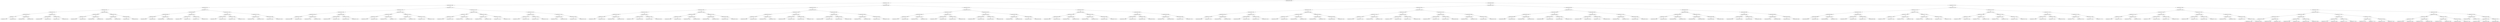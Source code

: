 digraph G{
682848207 [label="Node{data=[3583, 3583]}"]
682848207 -> 1704204365
1704204365 [label="Node{data=[2161, 2161]}"]
1704204365 -> 67198076
67198076 [label="Node{data=[1995, 1995]}"]
67198076 -> 1088757566
1088757566 [label="Node{data=[861, 861]}"]
1088757566 -> 1931206138
1931206138 [label="Node{data=[845, 845]}"]
1931206138 -> 906552740
906552740 [label="Node{data=[837, 837]}"]
906552740 -> 954510757
954510757 [label="Node{data=[833, 833]}"]
954510757 -> 1343244648
1343244648 [label="Node{data=[777, 777]}"]
1343244648 -> 2110372509
2110372509 [label="Node{data=[764, 764]}"]
1343244648 -> 203248965
203248965 [label="Node{data=[832, 832]}"]
954510757 -> 285821158
285821158 [label="Node{data=[835, 835]}"]
285821158 -> 1132468390
1132468390 [label="Node{data=[834, 834]}"]
285821158 -> 1940737817
1940737817 [label="Node{data=[836, 836]}"]
906552740 -> 360487764
360487764 [label="Node{data=[841, 841]}"]
360487764 -> 1315553125
1315553125 [label="Node{data=[839, 839]}"]
1315553125 -> 233818918
233818918 [label="Node{data=[838, 838]}"]
1315553125 -> 346265605
346265605 [label="Node{data=[840, 840]}"]
360487764 -> 1702107134
1702107134 [label="Node{data=[843, 843]}"]
1702107134 -> 1717898914
1717898914 [label="Node{data=[842, 842]}"]
1702107134 -> 362827699
362827699 [label="Node{data=[844, 844]}"]
1931206138 -> 491495090
491495090 [label="Node{data=[853, 853]}"]
491495090 -> 1489346818
1489346818 [label="Node{data=[849, 849]}"]
1489346818 -> 379303078
379303078 [label="Node{data=[847, 847]}"]
379303078 -> 22129681
22129681 [label="Node{data=[846, 846]}"]
379303078 -> 1076759687
1076759687 [label="Node{data=[848, 848]}"]
1489346818 -> 890665009
890665009 [label="Node{data=[851, 851]}"]
890665009 -> 2120471729
2120471729 [label="Node{data=[850, 850]}"]
890665009 -> 1918819912
1918819912 [label="Node{data=[852, 852]}"]
491495090 -> 1109704368
1109704368 [label="Node{data=[857, 857]}"]
1109704368 -> 1156940085
1156940085 [label="Node{data=[855, 855]}"]
1156940085 -> 617808710
617808710 [label="Node{data=[854, 854]}"]
1156940085 -> 544945418
544945418 [label="Node{data=[856, 856]}"]
1109704368 -> 1196285579
1196285579 [label="Node{data=[859, 859]}"]
1196285579 -> 802755454
802755454 [label="Node{data=[858, 858]}"]
1196285579 -> 330104048
330104048 [label="Node{data=[860, 860]}"]
1088757566 -> 1787185386
1787185386 [label="Node{data=[877, 877]}"]
1787185386 -> 1133931191
1133931191 [label="Node{data=[869, 869]}"]
1133931191 -> 615760728
615760728 [label="Node{data=[865, 865]}"]
615760728 -> 1351413826
1351413826 [label="Node{data=[863, 863]}"]
1351413826 -> 143991713
143991713 [label="Node{data=[862, 862]}"]
1351413826 -> 2024154070
2024154070 [label="Node{data=[864, 864]}"]
615760728 -> 1119192729
1119192729 [label="Node{data=[867, 867]}"]
1119192729 -> 1972138093
1972138093 [label="Node{data=[866, 866]}"]
1119192729 -> 1411763542
1411763542 [label="Node{data=[868, 868]}"]
1133931191 -> 500497559
500497559 [label="Node{data=[873, 873]}"]
500497559 -> 1933254906
1933254906 [label="Node{data=[871, 871]}"]
1933254906 -> 1705126376
1705126376 [label="Node{data=[870, 870]}"]
1933254906 -> 521607031
521607031 [label="Node{data=[872, 872]}"]
500497559 -> 622686278
622686278 [label="Node{data=[875, 875]}"]
622686278 -> 252422383
252422383 [label="Node{data=[874, 874]}"]
622686278 -> 2073181583
2073181583 [label="Node{data=[876, 876]}"]
1787185386 -> 1545150757
1545150757 [label="Node{data=[1452, 1452]}"]
1545150757 -> 315155872
315155872 [label="Node{data=[1403, 1403]}"]
315155872 -> 1079405510
1079405510 [label="Node{data=[1285, 1285]}"]
1079405510 -> 708990982
708990982 [label="Node{data=[907, 907]}"]
1079405510 -> 1061635170
1061635170 [label="Node{data=[1332, 1332]}"]
315155872 -> 1786201039
1786201039 [label="Node{data=[1405, 1405]}"]
1786201039 -> 428608796
428608796 [label="Node{data=[1404, 1404]}"]
1786201039 -> 557245507
557245507 [label="Node{data=[1440, 1440]}"]
1545150757 -> 609734739
609734739 [label="Node{data=[1587, 1587]}"]
609734739 -> 1953400365
1953400365 [label="Node{data=[1502, 1502]}"]
1953400365 -> 234062161
234062161 [label="Node{data=[1490, 1490]}"]
1953400365 -> 460417104
460417104 [label="Node{data=[1518, 1518]}"]
609734739 -> 20899365
20899365 [label="Node{data=[1665, 1665]}"]
20899365 -> 23156673
23156673 [label="Node{data=[1594, 1594]}"]
20899365 -> 269068213
269068213 [label="Node{data=[1994, 1994]}"]
67198076 -> 2780684
2780684 [label="Node{data=[2127, 2127]}"]
2780684 -> 1993588706
1993588706 [label="Node{data=[2042, 2042]}"]
1993588706 -> 2097623462
2097623462 [label="Node{data=[2034, 2034]}"]
2097623462 -> 552469948
552469948 [label="Node{data=[2006, 2006]}"]
552469948 -> 1936147875
1936147875 [label="Node{data=[2004, 2004]}"]
1936147875 -> 413190274
413190274 [label="Node{data=[1996, 1996]}"]
1936147875 -> 1550733361
1550733361 [label="Node{data=[2005, 2005]}"]
552469948 -> 209546725
209546725 [label="Node{data=[2032, 2032]}"]
209546725 -> 1165917076
1165917076 [label="Node{data=[2031, 2031]}"]
209546725 -> 1527009121
1527009121 [label="Node{data=[2033, 2033]}"]
2097623462 -> 1967481832
1967481832 [label="Node{data=[2038, 2038]}"]
1967481832 -> 313539296
313539296 [label="Node{data=[2036, 2036]}"]
313539296 -> 614748665
614748665 [label="Node{data=[2035, 2035]}"]
313539296 -> 1562537291
1562537291 [label="Node{data=[2037, 2037]}"]
1967481832 -> 52825892
52825892 [label="Node{data=[2040, 2040]}"]
52825892 -> 273826458
273826458 [label="Node{data=[2039, 2039]}"]
52825892 -> 377479920
377479920 [label="Node{data=[2041, 2041]}"]
1993588706 -> 1492749633
1492749633 [label="Node{data=[2119, 2119]}"]
1492749633 -> 1796601429
1796601429 [label="Node{data=[2046, 2046]}"]
1796601429 -> 1766932287
1766932287 [label="Node{data=[2044, 2044]}"]
1766932287 -> 5253255
5253255 [label="Node{data=[2043, 2043]}"]
1766932287 -> 341257801
341257801 [label="Node{data=[2045, 2045]}"]
1796601429 -> 1354028488
1354028488 [label="Node{data=[2048, 2048]}"]
1354028488 -> 813477926
813477926 [label="Node{data=[2047, 2047]}"]
1354028488 -> 829010622
829010622 [label="Node{data=[2117, 2117]}"]
1492749633 -> 484571068
484571068 [label="Node{data=[2123, 2123]}"]
484571068 -> 1779264381
1779264381 [label="Node{data=[2121, 2121]}"]
1779264381 -> 1059396506
1059396506 [label="Node{data=[2120, 2120]}"]
1779264381 -> 1134932610
1134932610 [label="Node{data=[2122, 2122]}"]
484571068 -> 1349181789
1349181789 [label="Node{data=[2125, 2125]}"]
1349181789 -> 1362968238
1362968238 [label="Node{data=[2124, 2124]}"]
1349181789 -> 1179846360
1179846360 [label="Node{data=[2126, 2126]}"]
2780684 -> 680299826
680299826 [label="Node{data=[2145, 2145]}"]
680299826 -> 803987831
803987831 [label="Node{data=[2135, 2135]}"]
803987831 -> 396059242
396059242 [label="Node{data=[2131, 2131]}"]
396059242 -> 1235276679
1235276679 [label="Node{data=[2129, 2129]}"]
1235276679 -> 84488860
84488860 [label="Node{data=[2128, 2128]}"]
1235276679 -> 1973000979
1973000979 [label="Node{data=[2130, 2130]}"]
396059242 -> 962412536
962412536 [label="Node{data=[2133, 2133]}"]
962412536 -> 1991180223
1991180223 [label="Node{data=[2132, 2132]}"]
962412536 -> 989838884
989838884 [label="Node{data=[2134, 2134]}"]
803987831 -> 59239275
59239275 [label="Node{data=[2139, 2139]}"]
59239275 -> 1400219164
1400219164 [label="Node{data=[2137, 2137]}"]
1400219164 -> 1378347210
1378347210 [label="Node{data=[2136, 2136]}"]
1400219164 -> 359555636
359555636 [label="Node{data=[2138, 2138]}"]
59239275 -> 688791361
688791361 [label="Node{data=[2143, 2143]}"]
688791361 -> 1463097658
1463097658 [label="Node{data=[2140, 2140]}"]
688791361 -> 985254574
985254574 [label="Node{data=[2144, 2144]}"]
680299826 -> 1545625615
1545625615 [label="Node{data=[2153, 2153]}"]
1545625615 -> 93161693
93161693 [label="Node{data=[2149, 2149]}"]
93161693 -> 2056175007
2056175007 [label="Node{data=[2147, 2147]}"]
2056175007 -> 236385498
236385498 [label="Node{data=[2146, 2146]}"]
2056175007 -> 1365892367
1365892367 [label="Node{data=[2148, 2148]}"]
93161693 -> 952855711
952855711 [label="Node{data=[2151, 2151]}"]
952855711 -> 925260892
925260892 [label="Node{data=[2150, 2150]}"]
952855711 -> 246402630
246402630 [label="Node{data=[2152, 2152]}"]
1545625615 -> 296872761
296872761 [label="Node{data=[2157, 2157]}"]
296872761 -> 1929232900
1929232900 [label="Node{data=[2155, 2155]}"]
1929232900 -> 2000467131
2000467131 [label="Node{data=[2154, 2154]}"]
1929232900 -> 126982628
126982628 [label="Node{data=[2156, 2156]}"]
296872761 -> 426201612
426201612 [label="Node{data=[2159, 2159]}"]
426201612 -> 85352134
85352134 [label="Node{data=[2158, 2158]}"]
426201612 -> 387824563
387824563 [label="Node{data=[2160, 2160]}"]
1704204365 -> 482893325
482893325 [label="Node{data=[2536, 2536]}"]
482893325 -> 1058834602
1058834602 [label="Node{data=[2305, 2305]}"]
1058834602 -> 147526113
147526113 [label="Node{data=[2289, 2289]}"]
147526113 -> 1928455016
1928455016 [label="Node{data=[2169, 2169]}"]
1928455016 -> 739762957
739762957 [label="Node{data=[2165, 2165]}"]
739762957 -> 1997895677
1997895677 [label="Node{data=[2163, 2163]}"]
1997895677 -> 662779111
662779111 [label="Node{data=[2162, 2162]}"]
1997895677 -> 1519811036
1519811036 [label="Node{data=[2164, 2164]}"]
739762957 -> 1233839624
1233839624 [label="Node{data=[2167, 2167]}"]
1233839624 -> 360499803
360499803 [label="Node{data=[2166, 2166]}"]
1233839624 -> 997519903
997519903 [label="Node{data=[2168, 2168]}"]
1928455016 -> 1380262964
1380262964 [label="Node{data=[2285, 2285]}"]
1380262964 -> 1281434322
1281434322 [label="Node{data=[2182, 2182]}"]
1281434322 -> 1060902679
1060902679 [label="Node{data=[2170, 2170]}"]
1281434322 -> 600112869
600112869 [label="Node{data=[2256, 2256]}"]
1380262964 -> 1482365485
1482365485 [label="Node{data=[2287, 2287]}"]
1482365485 -> 493470790
493470790 [label="Node{data=[2286, 2286]}"]
1482365485 -> 1110637651
1110637651 [label="Node{data=[2288, 2288]}"]
147526113 -> 1174737190
1174737190 [label="Node{data=[2297, 2297]}"]
1174737190 -> 1183834553
1183834553 [label="Node{data=[2293, 2293]}"]
1183834553 -> 353851098
353851098 [label="Node{data=[2291, 2291]}"]
353851098 -> 1074982991
1074982991 [label="Node{data=[2290, 2290]}"]
353851098 -> 787502410
787502410 [label="Node{data=[2292, 2292]}"]
1183834553 -> 390855428
390855428 [label="Node{data=[2295, 2295]}"]
390855428 -> 952491697
952491697 [label="Node{data=[2294, 2294]}"]
390855428 -> 1870840174
1870840174 [label="Node{data=[2296, 2296]}"]
1174737190 -> 1131709393
1131709393 [label="Node{data=[2301, 2301]}"]
1131709393 -> 196068192
196068192 [label="Node{data=[2299, 2299]}"]
196068192 -> 495559922
495559922 [label="Node{data=[2298, 2298]}"]
196068192 -> 1694080924
1694080924 [label="Node{data=[2300, 2300]}"]
1131709393 -> 57991897
57991897 [label="Node{data=[2303, 2303]}"]
57991897 -> 1991611668
1991611668 [label="Node{data=[2302, 2302]}"]
57991897 -> 642449668
642449668 [label="Node{data=[2304, 2304]}"]
1058834602 -> 241598254
241598254 [label="Node{data=[2348, 2348]}"]
241598254 -> 715142673
715142673 [label="Node{data=[2313, 2313]}"]
715142673 -> 1885801316
1885801316 [label="Node{data=[2309, 2309]}"]
1885801316 -> 240805709
240805709 [label="Node{data=[2307, 2307]}"]
240805709 -> 871954087
871954087 [label="Node{data=[2306, 2306]}"]
240805709 -> 407068279
407068279 [label="Node{data=[2308, 2308]}"]
1885801316 -> 1345804848
1345804848 [label="Node{data=[2311, 2311]}"]
1345804848 -> 227159924
227159924 [label="Node{data=[2310, 2310]}"]
1345804848 -> 2033429932
2033429932 [label="Node{data=[2312, 2312]}"]
715142673 -> 2063721499
2063721499 [label="Node{data=[2344, 2344]}"]
2063721499 -> 294508433
294508433 [label="Node{data=[2342, 2342]}"]
294508433 -> 1293986651
1293986651 [label="Node{data=[2330, 2330]}"]
294508433 -> 689582494
689582494 [label="Node{data=[2343, 2343]}"]
2063721499 -> 1565469082
1565469082 [label="Node{data=[2346, 2346]}"]
1565469082 -> 570510589
570510589 [label="Node{data=[2345, 2345]}"]
1565469082 -> 1781744021
1781744021 [label="Node{data=[2347, 2347]}"]
241598254 -> 308091788
308091788 [label="Node{data=[2356, 2356]}"]
308091788 -> 914027428
914027428 [label="Node{data=[2352, 2352]}"]
914027428 -> 506734386
506734386 [label="Node{data=[2350, 2350]}"]
506734386 -> 1862001288
1862001288 [label="Node{data=[2349, 2349]}"]
506734386 -> 335549856
335549856 [label="Node{data=[2351, 2351]}"]
914027428 -> 1971725143
1971725143 [label="Node{data=[2354, 2354]}"]
1971725143 -> 1253349218
1253349218 [label="Node{data=[2353, 2353]}"]
1971725143 -> 2078987038
2078987038 [label="Node{data=[2355, 2355]}"]
308091788 -> 1867740374
1867740374 [label="Node{data=[2360, 2360]}"]
1867740374 -> 730558192
730558192 [label="Node{data=[2358, 2358]}"]
730558192 -> 1164637028
1164637028 [label="Node{data=[2357, 2357]}"]
730558192 -> 1756736244
1756736244 [label="Node{data=[2359, 2359]}"]
1867740374 -> 473204464
473204464 [label="Node{data=[2362, 2362]}"]
473204464 -> 1815644008
1815644008 [label="Node{data=[2361, 2361]}"]
473204464 -> 2128324696
2128324696 [label="Node{data=[2378, 2378]}"]
482893325 -> 998002557
998002557 [label="Node{data=[2937, 2937]}"]
998002557 -> 55004644
55004644 [label="Node{data=[2921, 2921]}"]
55004644 -> 736921891
736921891 [label="Node{data=[2913, 2913]}"]
736921891 -> 148270446
148270446 [label="Node{data=[2909, 2909]}"]
148270446 -> 1359531182
1359531182 [label="Node{data=[2907, 2907]}"]
1359531182 -> 1746506502
1746506502 [label="Node{data=[2878, 2878]}"]
1359531182 -> 661895863
661895863 [label="Node{data=[2908, 2908]}"]
148270446 -> 477437482
477437482 [label="Node{data=[2911, 2911]}"]
477437482 -> 193977526
193977526 [label="Node{data=[2910, 2910]}"]
477437482 -> 791347042
791347042 [label="Node{data=[2912, 2912]}"]
736921891 -> 355884594
355884594 [label="Node{data=[2917, 2917]}"]
355884594 -> 562464496
562464496 [label="Node{data=[2915, 2915]}"]
562464496 -> 1419351066
1419351066 [label="Node{data=[2914, 2914]}"]
562464496 -> 741388292
741388292 [label="Node{data=[2916, 2916]}"]
355884594 -> 198225022
198225022 [label="Node{data=[2919, 2919]}"]
198225022 -> 519310066
519310066 [label="Node{data=[2918, 2918]}"]
198225022 -> 114652274
114652274 [label="Node{data=[2920, 2920]}"]
55004644 -> 793531452
793531452 [label="Node{data=[2929, 2929]}"]
793531452 -> 569491191
569491191 [label="Node{data=[2925, 2925]}"]
569491191 -> 535593889
535593889 [label="Node{data=[2923, 2923]}"]
535593889 -> 842465994
842465994 [label="Node{data=[2922, 2922]}"]
535593889 -> 2140626180
2140626180 [label="Node{data=[2924, 2924]}"]
569491191 -> 1396527623
1396527623 [label="Node{data=[2927, 2927]}"]
1396527623 -> 674705994
674705994 [label="Node{data=[2926, 2926]}"]
1396527623 -> 580666580
580666580 [label="Node{data=[2928, 2928]}"]
793531452 -> 1730564862
1730564862 [label="Node{data=[2933, 2933]}"]
1730564862 -> 1588762999
1588762999 [label="Node{data=[2931, 2931]}"]
1588762999 -> 1334203785
1334203785 [label="Node{data=[2930, 2930]}"]
1588762999 -> 259789385
259789385 [label="Node{data=[2932, 2932]}"]
1730564862 -> 1519915258
1519915258 [label="Node{data=[2935, 2935]}"]
1519915258 -> 271275007
271275007 [label="Node{data=[2934, 2934]}"]
1519915258 -> 1845257838
1845257838 [label="Node{data=[2936, 2936]}"]
998002557 -> 41799618
41799618 [label="Node{data=[3028, 3028]}"]
41799618 -> 410517687
410517687 [label="Node{data=[2945, 2945]}"]
410517687 -> 1384516844
1384516844 [label="Node{data=[2941, 2941]}"]
1384516844 -> 1548210116
1548210116 [label="Node{data=[2939, 2939]}"]
1548210116 -> 807929937
807929937 [label="Node{data=[2938, 2938]}"]
1548210116 -> 1745738587
1745738587 [label="Node{data=[2940, 2940]}"]
1384516844 -> 168709082
168709082 [label="Node{data=[2943, 2943]}"]
168709082 -> 1758829744
1758829744 [label="Node{data=[2942, 2942]}"]
168709082 -> 407858043
407858043 [label="Node{data=[2944, 2944]}"]
410517687 -> 505330730
505330730 [label="Node{data=[3024, 3024]}"]
505330730 -> 1714840744
1714840744 [label="Node{data=[2970, 2970]}"]
1714840744 -> 574772418
574772418 [label="Node{data=[2946, 2946]}"]
1714840744 -> 1094051650
1094051650 [label="Node{data=[3021, 3021]}"]
505330730 -> 715254946
715254946 [label="Node{data=[3026, 3026]}"]
715254946 -> 2145898106
2145898106 [label="Node{data=[3025, 3025]}"]
715254946 -> 1337159936
1337159936 [label="Node{data=[3027, 3027]}"]
41799618 -> 567443523
567443523 [label="Node{data=[3036, 3036]}"]
567443523 -> 78887975
78887975 [label="Node{data=[3032, 3032]}"]
78887975 -> 1172711125
1172711125 [label="Node{data=[3030, 3030]}"]
1172711125 -> 285828120
285828120 [label="Node{data=[3029, 3029]}"]
1172711125 -> 611073762
611073762 [label="Node{data=[3031, 3031]}"]
78887975 -> 1026026700
1026026700 [label="Node{data=[3034, 3034]}"]
1026026700 -> 1233368371
1233368371 [label="Node{data=[3033, 3033]}"]
1026026700 -> 326119871
326119871 [label="Node{data=[3035, 3035]}"]
567443523 -> 1454282269
1454282269 [label="Node{data=[3468, 3468]}"]
1454282269 -> 1424834952
1424834952 [label="Node{data=[3061, 3061]}"]
1424834952 -> 9657355
9657355 [label="Node{data=[3057, 3057]}"]
1424834952 -> 310147183
310147183 [label="Node{data=[3359, 3359]}"]
1454282269 -> 817891907
817891907 [label="Node{data=[3500, 3500]}"]
817891907 -> 245361874
245361874 [label="Node{data=[3478, 3478]}"]
817891907 -> 351701518
351701518 [label="Node{data=[3527, 3527]}"]
682848207 -> 1698179071
1698179071 [label="Node{data=[6864, 6864]}"]
1698179071 -> 1436203785
1436203785 [label="Node{data=[5897, 5897]}"]
1436203785 -> 605168660
605168660 [label="Node{data=[3852, 3852]}"]
605168660 -> 76835938
76835938 [label="Node{data=[3815, 3815]}"]
76835938 -> 548906192
548906192 [label="Node{data=[3807, 3807]}"]
548906192 -> 552927548
552927548 [label="Node{data=[3803, 3803]}"]
552927548 -> 368223154
368223154 [label="Node{data=[3743, 3743]}"]
368223154 -> 841103890
841103890 [label="Node{data=[3588, 3588]}"]
368223154 -> 799971746
799971746 [label="Node{data=[3797, 3797]}"]
552927548 -> 660246922
660246922 [label="Node{data=[3805, 3805]}"]
660246922 -> 666196448
666196448 [label="Node{data=[3804, 3804]}"]
660246922 -> 82056622
82056622 [label="Node{data=[3806, 3806]}"]
548906192 -> 1599930137
1599930137 [label="Node{data=[3811, 3811]}"]
1599930137 -> 754578361
754578361 [label="Node{data=[3809, 3809]}"]
754578361 -> 563004831
563004831 [label="Node{data=[3808, 3808]}"]
754578361 -> 98827621
98827621 [label="Node{data=[3810, 3810]}"]
1599930137 -> 1031765751
1031765751 [label="Node{data=[3813, 3813]}"]
1031765751 -> 1584936666
1584936666 [label="Node{data=[3812, 3812]}"]
1031765751 -> 151892663
151892663 [label="Node{data=[3814, 3814]}"]
76835938 -> 329215526
329215526 [label="Node{data=[3844, 3844]}"]
329215526 -> 1431384676
1431384676 [label="Node{data=[3819, 3819]}"]
1431384676 -> 1249902834
1249902834 [label="Node{data=[3817, 3817]}"]
1249902834 -> 779914015
779914015 [label="Node{data=[3816, 3816]}"]
1249902834 -> 1190801064
1190801064 [label="Node{data=[3818, 3818]}"]
1431384676 -> 442820097
442820097 [label="Node{data=[3842, 3842]}"]
442820097 -> 1344922159
1344922159 [label="Node{data=[3820, 3820]}"]
442820097 -> 440909638
440909638 [label="Node{data=[3843, 3843]}"]
329215526 -> 232742344
232742344 [label="Node{data=[3848, 3848]}"]
232742344 -> 808904348
808904348 [label="Node{data=[3846, 3846]}"]
808904348 -> 789664303
789664303 [label="Node{data=[3845, 3845]}"]
808904348 -> 143357188
143357188 [label="Node{data=[3847, 3847]}"]
232742344 -> 2135771328
2135771328 [label="Node{data=[3850, 3850]}"]
2135771328 -> 2018001843
2018001843 [label="Node{data=[3849, 3849]}"]
2135771328 -> 1575872191
1575872191 [label="Node{data=[3851, 3851]}"]
605168660 -> 236821331
236821331 [label="Node{data=[4454, 4454]}"]
236821331 -> 453232920
453232920 [label="Node{data=[4446, 4446]}"]
453232920 -> 560747536
560747536 [label="Node{data=[4422, 4422]}"]
560747536 -> 327583388
327583388 [label="Node{data=[4118, 4118]}"]
327583388 -> 1898139836
1898139836 [label="Node{data=[4106, 4106]}"]
327583388 -> 1961692297
1961692297 [label="Node{data=[4197, 4197]}"]
560747536 -> 937564880
937564880 [label="Node{data=[4444, 4444]}"]
937564880 -> 284678358
284678358 [label="Node{data=[4443, 4443]}"]
937564880 -> 2075839684
2075839684 [label="Node{data=[4445, 4445]}"]
453232920 -> 1731141246
1731141246 [label="Node{data=[4450, 4450]}"]
1731141246 -> 1086106833
1086106833 [label="Node{data=[4448, 4448]}"]
1086106833 -> 1847852408
1847852408 [label="Node{data=[4447, 4447]}"]
1086106833 -> 1137889428
1137889428 [label="Node{data=[4449, 4449]}"]
1731141246 -> 1553070718
1553070718 [label="Node{data=[4452, 4452]}"]
1553070718 -> 2045644569
2045644569 [label="Node{data=[4451, 4451]}"]
1553070718 -> 148366689
148366689 [label="Node{data=[4453, 4453]}"]
236821331 -> 1574224543
1574224543 [label="Node{data=[5422, 5422]}"]
1574224543 -> 239436113
239436113 [label="Node{data=[4458, 4458]}"]
239436113 -> 123388231
123388231 [label="Node{data=[4456, 4456]}"]
123388231 -> 806473760
806473760 [label="Node{data=[4455, 4455]}"]
123388231 -> 1261059207
1261059207 [label="Node{data=[4457, 4457]}"]
239436113 -> 1774678970
1774678970 [label="Node{data=[4955, 4955]}"]
1774678970 -> 944162620
944162620 [label="Node{data=[4459, 4459]}"]
1774678970 -> 115900612
115900612 [label="Node{data=[5395, 5395]}"]
1574224543 -> 473713306
473713306 [label="Node{data=[5554, 5554]}"]
473713306 -> 1320464388
1320464388 [label="Node{data=[5462, 5462]}"]
1320464388 -> 1086714313
1086714313 [label="Node{data=[5445, 5445]}"]
1320464388 -> 40478645
40478645 [label="Node{data=[5476, 5476]}"]
473713306 -> 2097104376
2097104376 [label="Node{data=[5726, 5726]}"]
2097104376 -> 396422899
396422899 [label="Node{data=[5562, 5562]}"]
2097104376 -> 2013535863
2013535863 [label="Node{data=[5789, 5789]}"]
1436203785 -> 933190349
933190349 [label="Node{data=[6345, 6345]}"]
933190349 -> 835258691
835258691 [label="Node{data=[5972, 5972]}"]
835258691 -> 554614527
554614527 [label="Node{data=[5905, 5905]}"]
554614527 -> 2032270095
2032270095 [label="Node{data=[5901, 5901]}"]
2032270095 -> 883265492
883265492 [label="Node{data=[5899, 5899]}"]
883265492 -> 1306462994
1306462994 [label="Node{data=[5898, 5898]}"]
883265492 -> 435338512
435338512 [label="Node{data=[5900, 5900]}"]
2032270095 -> 1870517410
1870517410 [label="Node{data=[5903, 5903]}"]
1870517410 -> 2000567734
2000567734 [label="Node{data=[5902, 5902]}"]
1870517410 -> 1108094936
1108094936 [label="Node{data=[5904, 5904]}"]
554614527 -> 1310331060
1310331060 [label="Node{data=[5968, 5968]}"]
1310331060 -> 1338184977
1338184977 [label="Node{data=[5907, 5907]}"]
1338184977 -> 1234588370
1234588370 [label="Node{data=[5906, 5906]}"]
1338184977 -> 1783088855
1783088855 [label="Node{data=[5908, 5908]}"]
1310331060 -> 1959195803
1959195803 [label="Node{data=[5970, 5970]}"]
1959195803 -> 595205263
595205263 [label="Node{data=[5969, 5969]}"]
1959195803 -> 1484905200
1484905200 [label="Node{data=[5971, 5971]}"]
835258691 -> 203738697
203738697 [label="Node{data=[5980, 5980]}"]
203738697 -> 1334149498
1334149498 [label="Node{data=[5976, 5976]}"]
1334149498 -> 1021862497
1021862497 [label="Node{data=[5974, 5974]}"]
1021862497 -> 1785227606
1785227606 [label="Node{data=[5973, 5973]}"]
1021862497 -> 1075094740
1075094740 [label="Node{data=[5975, 5975]}"]
1334149498 -> 595158013
595158013 [label="Node{data=[5978, 5978]}"]
595158013 -> 1560147609
1560147609 [label="Node{data=[5977, 5977]}"]
595158013 -> 1970669193
1970669193 [label="Node{data=[5979, 5979]}"]
203738697 -> 270610167
270610167 [label="Node{data=[6175, 6175]}"]
270610167 -> 2024788357
2024788357 [label="Node{data=[6032, 6032]}"]
2024788357 -> 1263905079
1263905079 [label="Node{data=[6019, 6019]}"]
2024788357 -> 240303258
240303258 [label="Node{data=[6131, 6131]}"]
270610167 -> 396193073
396193073 [label="Node{data=[6343, 6343]}"]
396193073 -> 297317822
297317822 [label="Node{data=[6280, 6280]}"]
396193073 -> 2009250479
2009250479 [label="Node{data=[6344, 6344]}"]
933190349 -> 1819242145
1819242145 [label="Node{data=[6361, 6361]}"]
1819242145 -> 275215096
275215096 [label="Node{data=[6353, 6353]}"]
275215096 -> 1151741967
1151741967 [label="Node{data=[6349, 6349]}"]
1151741967 -> 651423222
651423222 [label="Node{data=[6347, 6347]}"]
651423222 -> 836670955
836670955 [label="Node{data=[6346, 6346]}"]
651423222 -> 444977562
444977562 [label="Node{data=[6348, 6348]}"]
1151741967 -> 1876339853
1876339853 [label="Node{data=[6351, 6351]}"]
1876339853 -> 1456689372
1456689372 [label="Node{data=[6350, 6350]}"]
1876339853 -> 325576224
325576224 [label="Node{data=[6352, 6352]}"]
275215096 -> 668662999
668662999 [label="Node{data=[6357, 6357]}"]
668662999 -> 2100465253
2100465253 [label="Node{data=[6355, 6355]}"]
2100465253 -> 833316015
833316015 [label="Node{data=[6354, 6354]}"]
2100465253 -> 491897436
491897436 [label="Node{data=[6356, 6356]}"]
668662999 -> 1839053157
1839053157 [label="Node{data=[6359, 6359]}"]
1839053157 -> 70599445
70599445 [label="Node{data=[6358, 6358]}"]
1839053157 -> 1850855712
1850855712 [label="Node{data=[6360, 6360]}"]
1819242145 -> 2105650580
2105650580 [label="Node{data=[6395, 6395]}"]
2105650580 -> 2111268304
2111268304 [label="Node{data=[6365, 6365]}"]
2111268304 -> 1398058132
1398058132 [label="Node{data=[6363, 6363]}"]
1398058132 -> 871153423
871153423 [label="Node{data=[6362, 6362]}"]
1398058132 -> 1131497963
1131497963 [label="Node{data=[6364, 6364]}"]
2111268304 -> 89017776
89017776 [label="Node{data=[6367, 6367]}"]
89017776 -> 1929933185
1929933185 [label="Node{data=[6366, 6366]}"]
89017776 -> 634039336
634039336 [label="Node{data=[6394, 6394]}"]
2105650580 -> 1824364395
1824364395 [label="Node{data=[6860, 6860]}"]
1824364395 -> 468280449
468280449 [label="Node{data=[6858, 6858]}"]
468280449 -> 727550468
727550468 [label="Node{data=[6824, 6824]}"]
468280449 -> 1527175339
1527175339 [label="Node{data=[6859, 6859]}"]
1824364395 -> 1526733423
1526733423 [label="Node{data=[6862, 6862]}"]
1526733423 -> 186495202
186495202 [label="Node{data=[6861, 6861]}"]
1526733423 -> 1280771631
1280771631 [label="Node{data=[6863, 6863]}"]
1698179071 -> 569990286
569990286 [label="Node{data=[7518, 7518]}"]
569990286 -> 2054289852
2054289852 [label="Node{data=[7205, 7205]}"]
2054289852 -> 479059120
479059120 [label="Node{data=[7019, 7019]}"]
479059120 -> 1755305840
1755305840 [label="Node{data=[6872, 6872]}"]
1755305840 -> 65665985
65665985 [label="Node{data=[6868, 6868]}"]
65665985 -> 1981828633
1981828633 [label="Node{data=[6866, 6866]}"]
1981828633 -> 79324209
79324209 [label="Node{data=[6865, 6865]}"]
1981828633 -> 310908801
310908801 [label="Node{data=[6867, 6867]}"]
65665985 -> 1584648674
1584648674 [label="Node{data=[6870, 6870]}"]
1584648674 -> 718740659
718740659 [label="Node{data=[6869, 6869]}"]
1584648674 -> 2107338292
2107338292 [label="Node{data=[6871, 6871]}"]
1755305840 -> 805132825
805132825 [label="Node{data=[6876, 6876]}"]
805132825 -> 1866560197
1866560197 [label="Node{data=[6874, 6874]}"]
1866560197 -> 2111953178
2111953178 [label="Node{data=[6873, 6873]}"]
1866560197 -> 1529737820
1529737820 [label="Node{data=[6875, 6875]}"]
805132825 -> 507856562
507856562 [label="Node{data=[6953, 6953]}"]
507856562 -> 2054605029
2054605029 [label="Node{data=[6877, 6877]}"]
507856562 -> 153941944
153941944 [label="Node{data=[6988, 6988]}"]
479059120 -> 1034374099
1034374099 [label="Node{data=[7197, 7197]}"]
1034374099 -> 165935619
165935619 [label="Node{data=[7193, 7193]}"]
165935619 -> 1167997498
1167997498 [label="Node{data=[7191, 7191]}"]
1167997498 -> 736199686
736199686 [label="Node{data=[7103, 7103]}"]
1167997498 -> 748661626
748661626 [label="Node{data=[7192, 7192]}"]
165935619 -> 976908040
976908040 [label="Node{data=[7195, 7195]}"]
976908040 -> 239193503
239193503 [label="Node{data=[7194, 7194]}"]
976908040 -> 698857957
698857957 [label="Node{data=[7196, 7196]}"]
1034374099 -> 2016543696
2016543696 [label="Node{data=[7201, 7201]}"]
2016543696 -> 295264753
295264753 [label="Node{data=[7199, 7199]}"]
295264753 -> 297036648
297036648 [label="Node{data=[7198, 7198]}"]
295264753 -> 97026090
97026090 [label="Node{data=[7200, 7200]}"]
2016543696 -> 1829519296
1829519296 [label="Node{data=[7203, 7203]}"]
1829519296 -> 935349625
935349625 [label="Node{data=[7202, 7202]}"]
1829519296 -> 85823426
85823426 [label="Node{data=[7204, 7204]}"]
2054289852 -> 1142265499
1142265499 [label="Node{data=[7249, 7249]}"]
1142265499 -> 1223377894
1223377894 [label="Node{data=[7241, 7241]}"]
1223377894 -> 2104849415
2104849415 [label="Node{data=[7209, 7209]}"]
2104849415 -> 352294900
352294900 [label="Node{data=[7207, 7207]}"]
352294900 -> 2083945150
2083945150 [label="Node{data=[7206, 7206]}"]
352294900 -> 1850798765
1850798765 [label="Node{data=[7208, 7208]}"]
2104849415 -> 953382444
953382444 [label="Node{data=[7211, 7211]}"]
953382444 -> 1350244085
1350244085 [label="Node{data=[7210, 7210]}"]
953382444 -> 525825486
525825486 [label="Node{data=[7240, 7240]}"]
1223377894 -> 1996175635
1996175635 [label="Node{data=[7245, 7245]}"]
1996175635 -> 1438274550
1438274550 [label="Node{data=[7243, 7243]}"]
1438274550 -> 1576942346
1576942346 [label="Node{data=[7242, 7242]}"]
1438274550 -> 2032389246
2032389246 [label="Node{data=[7244, 7244]}"]
1996175635 -> 1446990312
1446990312 [label="Node{data=[7247, 7247]}"]
1446990312 -> 1360895290
1360895290 [label="Node{data=[7246, 7246]}"]
1446990312 -> 2107103864
2107103864 [label="Node{data=[7248, 7248]}"]
1142265499 -> 447789448
447789448 [label="Node{data=[7510, 7510]}"]
447789448 -> 917244711
917244711 [label="Node{data=[7506, 7506]}"]
917244711 -> 199603333
199603333 [label="Node{data=[7251, 7251]}"]
199603333 -> 1222835099
1222835099 [label="Node{data=[7250, 7250]}"]
199603333 -> 1468098550
1468098550 [label="Node{data=[7505, 7505]}"]
917244711 -> 19053330
19053330 [label="Node{data=[7508, 7508]}"]
19053330 -> 667252271
667252271 [label="Node{data=[7507, 7507]}"]
19053330 -> 2015653743
2015653743 [label="Node{data=[7509, 7509]}"]
447789448 -> 608573770
608573770 [label="Node{data=[7514, 7514]}"]
608573770 -> 807980283
807980283 [label="Node{data=[7512, 7512]}"]
807980283 -> 1011917023
1011917023 [label="Node{data=[7511, 7511]}"]
807980283 -> 1742012205
1742012205 [label="Node{data=[7513, 7513]}"]
608573770 -> 1934374612
1934374612 [label="Node{data=[7516, 7516]}"]
1934374612 -> 99967826
99967826 [label="Node{data=[7515, 7515]}"]
1934374612 -> 1016757611
1016757611 [label="Node{data=[7517, 7517]}"]
569990286 -> 2088226882
2088226882 [label="Node{data=[7550, 7550]}"]
2088226882 -> 1855959950
1855959950 [label="Node{data=[7534, 7534]}"]
1855959950 -> 1079943932
1079943932 [label="Node{data=[7526, 7526]}"]
1079943932 -> 792788665
792788665 [label="Node{data=[7522, 7522]}"]
792788665 -> 1836568275
1836568275 [label="Node{data=[7520, 7520]}"]
1836568275 -> 2129072944
2129072944 [label="Node{data=[7519, 7519]}"]
1836568275 -> 1260066642
1260066642 [label="Node{data=[7521, 7521]}"]
792788665 -> 1669762494
1669762494 [label="Node{data=[7524, 7524]}"]
1669762494 -> 819250763
819250763 [label="Node{data=[7523, 7523]}"]
1669762494 -> 1995193842
1995193842 [label="Node{data=[7525, 7525]}"]
1079943932 -> 1700660730
1700660730 [label="Node{data=[7530, 7530]}"]
1700660730 -> 845320082
845320082 [label="Node{data=[7528, 7528]}"]
845320082 -> 613609739
613609739 [label="Node{data=[7527, 7527]}"]
845320082 -> 856054726
856054726 [label="Node{data=[7529, 7529]}"]
1700660730 -> 644016521
644016521 [label="Node{data=[7532, 7532]}"]
644016521 -> 5962952
5962952 [label="Node{data=[7531, 7531]}"]
644016521 -> 871587681
871587681 [label="Node{data=[7533, 7533]}"]
1855959950 -> 850062002
850062002 [label="Node{data=[7542, 7542]}"]
850062002 -> 53834703
53834703 [label="Node{data=[7538, 7538]}"]
53834703 -> 1423864797
1423864797 [label="Node{data=[7536, 7536]}"]
1423864797 -> 2105484912
2105484912 [label="Node{data=[7535, 7535]}"]
1423864797 -> 409320471
409320471 [label="Node{data=[7537, 7537]}"]
53834703 -> 811999199
811999199 [label="Node{data=[7540, 7540]}"]
811999199 -> 394384021
394384021 [label="Node{data=[7539, 7539]}"]
811999199 -> 331954867
331954867 [label="Node{data=[7541, 7541]}"]
850062002 -> 645511641
645511641 [label="Node{data=[7546, 7546]}"]
645511641 -> 643940910
643940910 [label="Node{data=[7544, 7544]}"]
643940910 -> 1064155405
1064155405 [label="Node{data=[7543, 7543]}"]
643940910 -> 1697321201
1697321201 [label="Node{data=[7545, 7545]}"]
645511641 -> 242731772
242731772 [label="Node{data=[7548, 7548]}"]
242731772 -> 649005486
649005486 [label="Node{data=[7547, 7547]}"]
242731772 -> 1960339879
1960339879 [label="Node{data=[7549, 7549]}"]
2088226882 -> 1237930837
1237930837 [label="Node{data=[7582, 7582]}"]
1237930837 -> 2035892410
2035892410 [label="Node{data=[7566, 7566]}"]
2035892410 -> 660984902
660984902 [label="Node{data=[7558, 7558]}"]
660984902 -> 273089628
273089628 [label="Node{data=[7554, 7554]}"]
273089628 -> 328707834
328707834 [label="Node{data=[7552, 7552]}"]
328707834 -> 544764066
544764066 [label="Node{data=[7551, 7551]}"]
328707834 -> 691427087
691427087 [label="Node{data=[7553, 7553]}"]
273089628 -> 24888209
24888209 [label="Node{data=[7556, 7556]}"]
24888209 -> 800410938
800410938 [label="Node{data=[7555, 7555]}"]
24888209 -> 1286325518
1286325518 [label="Node{data=[7557, 7557]}"]
660984902 -> 1463709115
1463709115 [label="Node{data=[7562, 7562]}"]
1463709115 -> 134630278
134630278 [label="Node{data=[7560, 7560]}"]
134630278 -> 232721185
232721185 [label="Node{data=[7559, 7559]}"]
134630278 -> 525220897
525220897 [label="Node{data=[7561, 7561]}"]
1463709115 -> 1002035654
1002035654 [label="Node{data=[7564, 7564]}"]
1002035654 -> 31059788
31059788 [label="Node{data=[7563, 7563]}"]
1002035654 -> 1957329493
1957329493 [label="Node{data=[7565, 7565]}"]
2035892410 -> 443281365
443281365 [label="Node{data=[7574, 7574]}"]
443281365 -> 1869181623
1869181623 [label="Node{data=[7570, 7570]}"]
1869181623 -> 562320281
562320281 [label="Node{data=[7568, 7568]}"]
562320281 -> 115080494
115080494 [label="Node{data=[7567, 7567]}"]
562320281 -> 1133227879
1133227879 [label="Node{data=[7569, 7569]}"]
1869181623 -> 1733529963
1733529963 [label="Node{data=[7572, 7572]}"]
1733529963 -> 1682448003
1682448003 [label="Node{data=[7571, 7571]}"]
1733529963 -> 1034137001
1034137001 [label="Node{data=[7573, 7573]}"]
443281365 -> 592305645
592305645 [label="Node{data=[7578, 7578]}"]
592305645 -> 1483659302
1483659302 [label="Node{data=[7576, 7576]}"]
1483659302 -> 2096523694
2096523694 [label="Node{data=[7575, 7575]}"]
1483659302 -> 1553485180
1553485180 [label="Node{data=[7577, 7577]}"]
592305645 -> 301416887
301416887 [label="Node{data=[7580, 7580]}"]
301416887 -> 1064698951
1064698951 [label="Node{data=[7579, 7579]}"]
301416887 -> 1879220510
1879220510 [label="Node{data=[7581, 7581]}"]
1237930837 -> 1861214671
1861214671 [label="Node{data=[7598, 7598]}"]
1861214671 -> 1170145116
1170145116 [label="Node{data=[7590, 7590]}"]
1170145116 -> 1248173968
1248173968 [label="Node{data=[7586, 7586]}"]
1248173968 -> 797629843
797629843 [label="Node{data=[7584, 7584]}"]
797629843 -> 1056612404
1056612404 [label="Node{data=[7583, 7583]}"]
797629843 -> 202173608
202173608 [label="Node{data=[7585, 7585]}"]
1248173968 -> 1785949094
1785949094 [label="Node{data=[7588, 7588]}"]
1785949094 -> 325866814
325866814 [label="Node{data=[7587, 7587]}"]
1785949094 -> 2029829223
2029829223 [label="Node{data=[7589, 7589]}"]
1170145116 -> 335439484
335439484 [label="Node{data=[7594, 7594]}"]
335439484 -> 1654718974
1654718974 [label="Node{data=[7592, 7592]}"]
1654718974 -> 328564017
328564017 [label="Node{data=[7591, 7591]}"]
1654718974 -> 244835488
244835488 [label="Node{data=[7593, 7593]}"]
335439484 -> 1849339528
1849339528 [label="Node{data=[7596, 7596]}"]
1849339528 -> 75430976
75430976 [label="Node{data=[7595, 7595]}"]
1849339528 -> 1018848523
1018848523 [label="Node{data=[7597, 7597]}"]
1861214671 -> 230241496
230241496 [label="Node{data=[7602, 7602]}"]
230241496 -> 910984457
910984457 [label="Node{data=[7600, 7600]}"]
910984457 -> 1168368508
1168368508 [label="Node{data=[7599, 7599]}"]
910984457 -> 719209726
719209726 [label="Node{data=[7601, 7601]}"]
230241496 -> 1854257801
1854257801 [label="Node{data=[7606, 7606]}"]
1854257801 -> 1018367645
1018367645 [label="Node{data=[7604, 7604]}"]
1018367645 -> 1716626036
1716626036 [label="Node{data=[7603, 7603]}"]
1018367645 -> 1055978484
1055978484 [label="Node{data=[7605, 7605]}"]
1854257801 -> 2103592785
2103592785 [label="Node{data=[9157, 9157]}"]
2103592785 -> 1501653382
1501653382 [label="Node{data=[9882, 9882]}"]
}